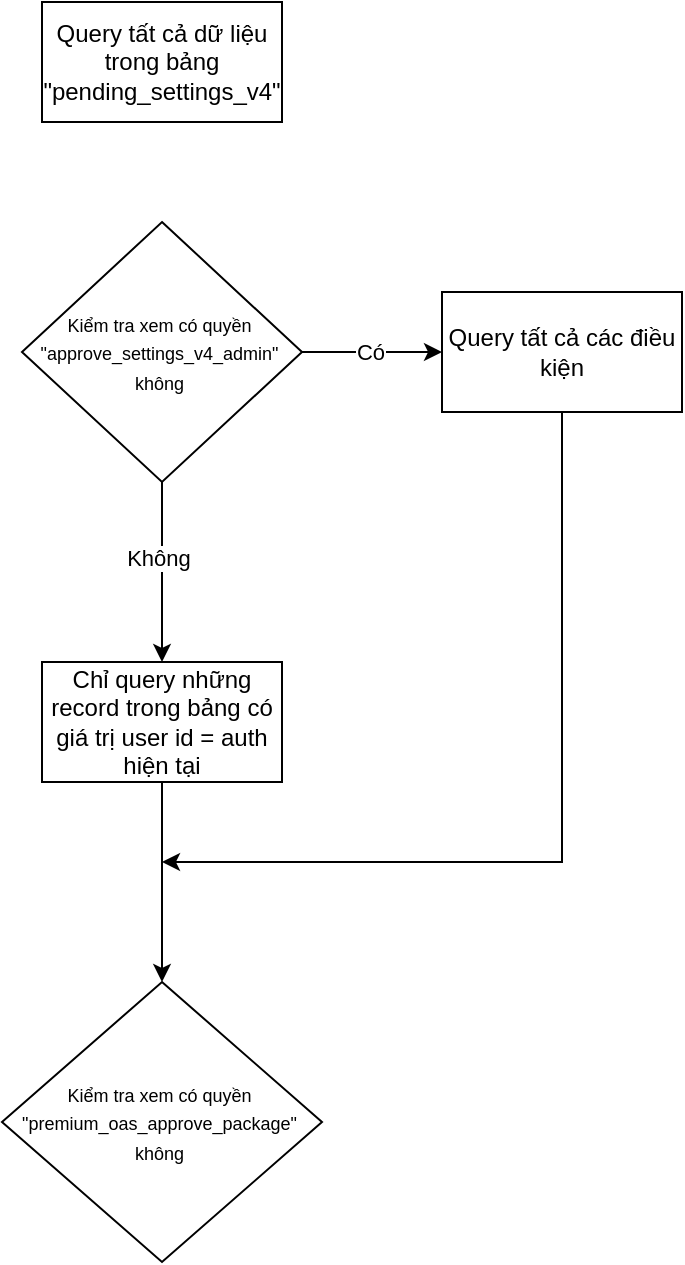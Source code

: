 <mxfile version="24.6.4" type="github">
  <diagram id="C5RBs43oDa-KdzZeNtuy" name="Page-1">
    <mxGraphModel dx="823" dy="486" grid="1" gridSize="10" guides="1" tooltips="1" connect="1" arrows="1" fold="1" page="1" pageScale="1" pageWidth="827" pageHeight="1169" math="0" shadow="0">
      <root>
        <mxCell id="WIyWlLk6GJQsqaUBKTNV-0" />
        <mxCell id="WIyWlLk6GJQsqaUBKTNV-1" parent="WIyWlLk6GJQsqaUBKTNV-0" />
        <mxCell id="9O57srpe6LtK1hBl3IW8-0" value="Query tất cả dữ liệu trong bảng &quot;pending_settings_v4&quot;" style="rounded=0;whiteSpace=wrap;html=1;" vertex="1" parent="WIyWlLk6GJQsqaUBKTNV-1">
          <mxGeometry x="100" y="70" width="120" height="60" as="geometry" />
        </mxCell>
        <mxCell id="9O57srpe6LtK1hBl3IW8-3" style="edgeStyle=orthogonalEdgeStyle;rounded=0;orthogonalLoop=1;jettySize=auto;html=1;entryX=0;entryY=0.5;entryDx=0;entryDy=0;" edge="1" parent="WIyWlLk6GJQsqaUBKTNV-1" source="9O57srpe6LtK1hBl3IW8-1" target="9O57srpe6LtK1hBl3IW8-2">
          <mxGeometry relative="1" as="geometry" />
        </mxCell>
        <mxCell id="9O57srpe6LtK1hBl3IW8-4" value="Có" style="edgeLabel;html=1;align=center;verticalAlign=middle;resizable=0;points=[];" vertex="1" connectable="0" parent="9O57srpe6LtK1hBl3IW8-3">
          <mxGeometry x="-0.037" relative="1" as="geometry">
            <mxPoint as="offset" />
          </mxGeometry>
        </mxCell>
        <mxCell id="9O57srpe6LtK1hBl3IW8-6" style="edgeStyle=orthogonalEdgeStyle;rounded=0;orthogonalLoop=1;jettySize=auto;html=1;" edge="1" parent="WIyWlLk6GJQsqaUBKTNV-1" source="9O57srpe6LtK1hBl3IW8-1" target="9O57srpe6LtK1hBl3IW8-5">
          <mxGeometry relative="1" as="geometry" />
        </mxCell>
        <mxCell id="9O57srpe6LtK1hBl3IW8-7" value="Không" style="edgeLabel;html=1;align=center;verticalAlign=middle;resizable=0;points=[];" vertex="1" connectable="0" parent="9O57srpe6LtK1hBl3IW8-6">
          <mxGeometry x="-0.153" y="-2" relative="1" as="geometry">
            <mxPoint as="offset" />
          </mxGeometry>
        </mxCell>
        <mxCell id="9O57srpe6LtK1hBl3IW8-1" value="&lt;font style=&quot;font-size: 9px;&quot;&gt;&lt;font style=&quot;&quot;&gt;Kiểm tra xem có quyền&amp;nbsp;&lt;/font&gt;&lt;/font&gt;&lt;div&gt;&lt;font style=&quot;font-size: 9px;&quot;&gt;&lt;span style=&quot;background-color: initial;&quot;&gt;&quot;approve_settings_v4_admin&quot;&amp;nbsp;&lt;/span&gt;&lt;/font&gt;&lt;/div&gt;&lt;div&gt;&lt;font style=&quot;font-size: 9px;&quot;&gt;&lt;span style=&quot;background-color: initial;&quot;&gt;không&amp;nbsp;&lt;/span&gt;&lt;/font&gt;&lt;/div&gt;" style="rhombus;whiteSpace=wrap;html=1;" vertex="1" parent="WIyWlLk6GJQsqaUBKTNV-1">
          <mxGeometry x="90" y="180" width="140" height="130" as="geometry" />
        </mxCell>
        <mxCell id="9O57srpe6LtK1hBl3IW8-11" style="edgeStyle=orthogonalEdgeStyle;rounded=0;orthogonalLoop=1;jettySize=auto;html=1;" edge="1" parent="WIyWlLk6GJQsqaUBKTNV-1" source="9O57srpe6LtK1hBl3IW8-2">
          <mxGeometry relative="1" as="geometry">
            <mxPoint x="160" y="500" as="targetPoint" />
            <Array as="points">
              <mxPoint x="360" y="500" />
            </Array>
          </mxGeometry>
        </mxCell>
        <mxCell id="9O57srpe6LtK1hBl3IW8-2" value="Query tất cả các điều kiện" style="rounded=0;whiteSpace=wrap;html=1;" vertex="1" parent="WIyWlLk6GJQsqaUBKTNV-1">
          <mxGeometry x="300" y="215" width="120" height="60" as="geometry" />
        </mxCell>
        <mxCell id="9O57srpe6LtK1hBl3IW8-10" style="edgeStyle=orthogonalEdgeStyle;rounded=0;orthogonalLoop=1;jettySize=auto;html=1;" edge="1" parent="WIyWlLk6GJQsqaUBKTNV-1" source="9O57srpe6LtK1hBl3IW8-5" target="9O57srpe6LtK1hBl3IW8-8">
          <mxGeometry relative="1" as="geometry" />
        </mxCell>
        <mxCell id="9O57srpe6LtK1hBl3IW8-5" value="Chỉ query những record trong bảng có giá trị user id = auth hiện tại" style="rounded=0;whiteSpace=wrap;html=1;" vertex="1" parent="WIyWlLk6GJQsqaUBKTNV-1">
          <mxGeometry x="100" y="400" width="120" height="60" as="geometry" />
        </mxCell>
        <mxCell id="9O57srpe6LtK1hBl3IW8-8" value="&lt;font style=&quot;font-size: 9px;&quot;&gt;&lt;font style=&quot;&quot;&gt;Kiểm tra xem có quyền&amp;nbsp;&lt;/font&gt;&lt;/font&gt;&lt;div&gt;&lt;font style=&quot;font-size: 9px;&quot;&gt;&lt;span style=&quot;background-color: initial;&quot;&gt;&quot;premium_oas_approve_package&quot;&amp;nbsp;&lt;/span&gt;&lt;/font&gt;&lt;/div&gt;&lt;div&gt;&lt;font style=&quot;font-size: 9px;&quot;&gt;&lt;span style=&quot;background-color: initial;&quot;&gt;không&amp;nbsp;&lt;/span&gt;&lt;/font&gt;&lt;/div&gt;" style="rhombus;whiteSpace=wrap;html=1;" vertex="1" parent="WIyWlLk6GJQsqaUBKTNV-1">
          <mxGeometry x="80" y="560" width="160" height="140" as="geometry" />
        </mxCell>
      </root>
    </mxGraphModel>
  </diagram>
</mxfile>
